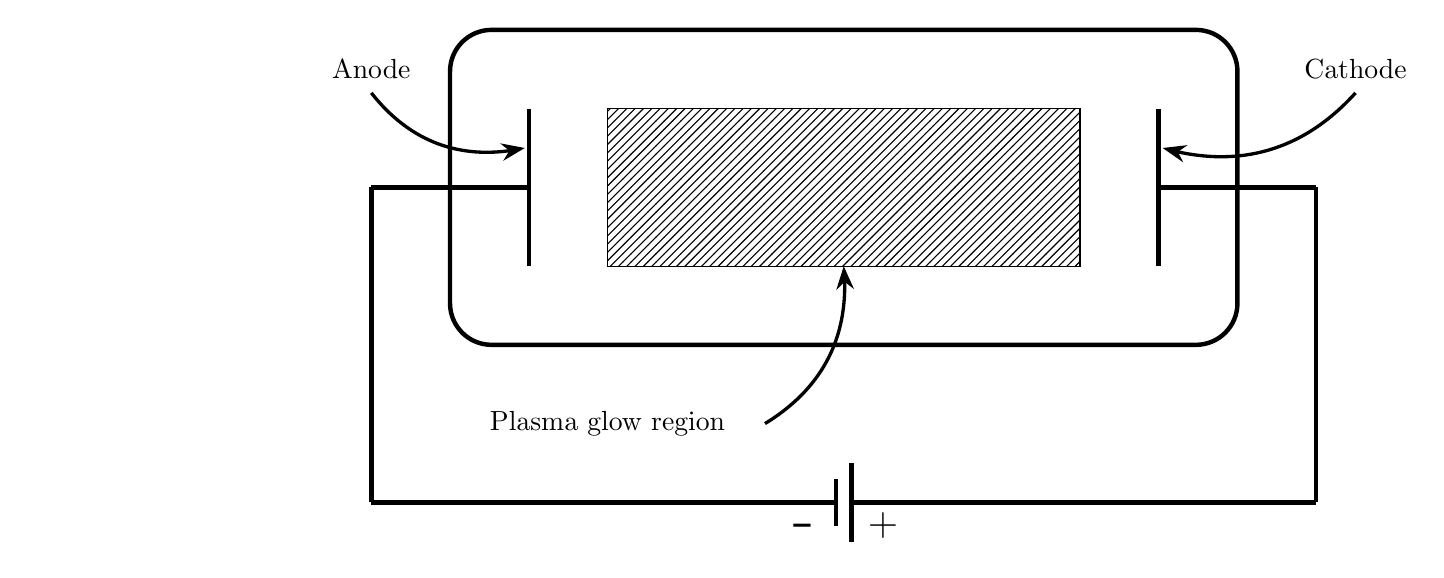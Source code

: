 ﻿\usetikzlibrary[arrows.meta,bending]
\usetikzlibrary{positioning}
\usetikzlibrary{snakes}
\usetikzlibrary{patterns}

\usetikzlibrary{shapes.misc}
\tikzset{cross/.style={cross out, draw=black, minimum size=2*(#1-\pgflinewidth), inner sep=0pt, outer sep=0pt},
%default radius will be 1pt. 
cross/.default={6pt}}

\begin{tikzpicture}
\tikzstyle{conefill} = [pattern=north east lines, pattern color=black]
	%\draw[help lines] (0,0) grid (20,20);
	%\draw [fill] (1,1) circle [radius=0.1];
%%%%%%%%%%%%%%%%%%%%%
\draw[black, ultra thick, rounded corners=15pt] (3,6) rectangle (13,10);
\draw[black, conefill] (5,7) rectangle (11,9);
\draw[black, ultra thick] (4,7) -- (4,9);
\draw[black, ultra thick] (12,7) -- (12,9);
\draw[black, ultra thick] (4,8) -- (2,8);
\draw[black, ultra thick] (2,4) -- (2,8);
\draw[black, ultra thick] (2,4) -- (7.9, 4);

\draw[black, ultra thick] (7.9, 3.7) -- (7.9, 4.3);
\draw[black, ultra thick] (8.1, 3.5) -- (8.1, 4.5);

\draw[black, ultra thick] (8.1, 4) -- (14, 4);
\draw[black, ultra thick] (14, 8) -- (14, 4);
\draw[black, ultra thick] (12, 8) -- (14, 8);

\node at (7.5, 3.7) {\Huge-};
\node at (8.5, 3.7) {\Large+};

\node at (5, 5) {Plasma glow region};
\draw[black, very thick, -Stealth](7,5) to [bend right=32](8,7);
\node at (2, 9.5) {Anode};
\draw[black, very thick, -Stealth](2,9.2) to [bend right=32](3.95,8.5);
\node at (14.5,9.5) {Cathode};
\draw[black, very thick, -Stealth](14.5,9.2) to [bend left=32](12.05,8.5);


% \node at (0,11) {0};
% \node at (1,11) {1};
% \node at (2,11) {2};
% \node at (3,11) {3};
% \node at (4,11) {4};
% \node at (5,11) {5};
% \node at (6,11) {6};
% \node at (7,11) {7};
% \node at (8,11) {8};
% \node at (9,11) {9};
% \node at (10,11) {10};
% 
% \node at (0,0) {0};
% \node at (0,1) {1};
% \node at (0,2) {2};
% \node at (0,3) {3};
% \node at (0,4) {4};
% \node at (0,5) {5};
% \node at (0,6) {6};
% \node at (0,7) {7};
% \node at (0,8) {8};
% \node at (0,9) {9};
% \node at (0,10) {10};
\end{tikzpicture}